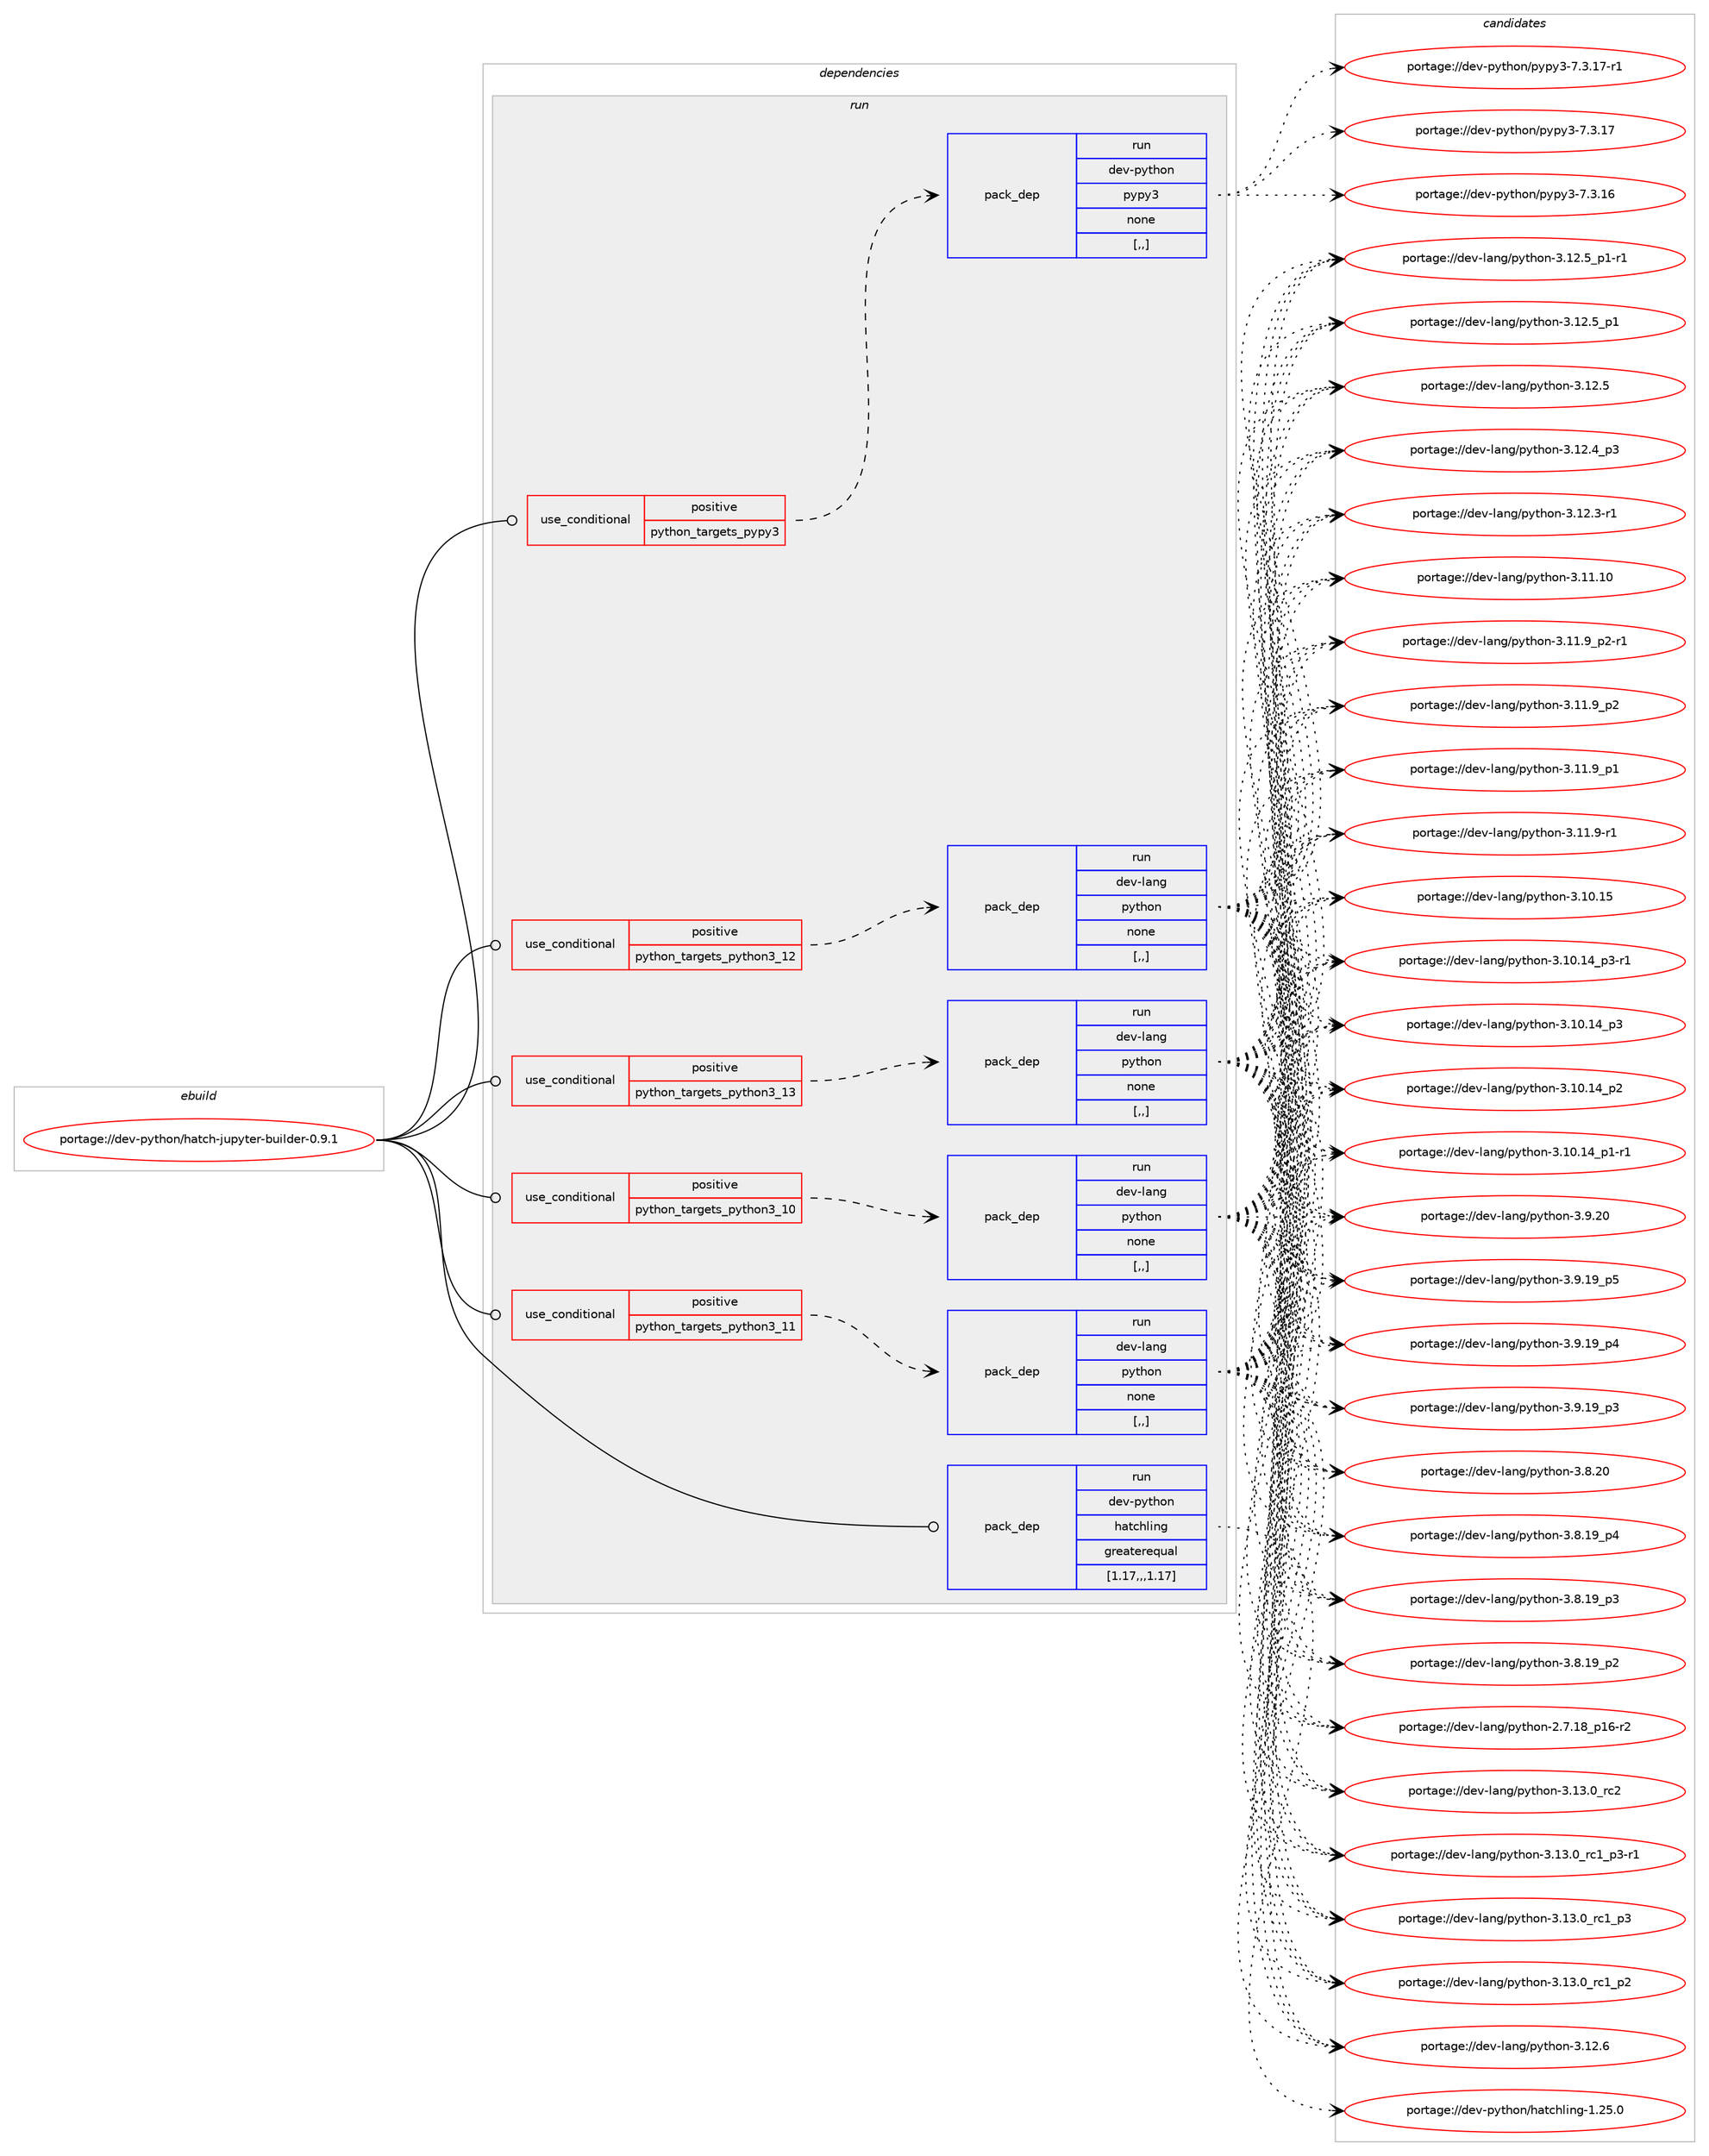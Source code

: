 digraph prolog {

# *************
# Graph options
# *************

newrank=true;
concentrate=true;
compound=true;
graph [rankdir=LR,fontname=Helvetica,fontsize=10,ranksep=1.5];#, ranksep=2.5, nodesep=0.2];
edge  [arrowhead=vee];
node  [fontname=Helvetica,fontsize=10];

# **********
# The ebuild
# **********

subgraph cluster_leftcol {
color=gray;
label=<<i>ebuild</i>>;
id [label="portage://dev-python/hatch-jupyter-builder-0.9.1", color=red, width=4, href="../dev-python/hatch-jupyter-builder-0.9.1.svg"];
}

# ****************
# The dependencies
# ****************

subgraph cluster_midcol {
color=gray;
label=<<i>dependencies</i>>;
subgraph cluster_compile {
fillcolor="#eeeeee";
style=filled;
label=<<i>compile</i>>;
}
subgraph cluster_compileandrun {
fillcolor="#eeeeee";
style=filled;
label=<<i>compile and run</i>>;
}
subgraph cluster_run {
fillcolor="#eeeeee";
style=filled;
label=<<i>run</i>>;
subgraph cond163577 {
dependency641851 [label=<<TABLE BORDER="0" CELLBORDER="1" CELLSPACING="0" CELLPADDING="4"><TR><TD ROWSPAN="3" CELLPADDING="10">use_conditional</TD></TR><TR><TD>positive</TD></TR><TR><TD>python_targets_pypy3</TD></TR></TABLE>>, shape=none, color=red];
subgraph pack473455 {
dependency641852 [label=<<TABLE BORDER="0" CELLBORDER="1" CELLSPACING="0" CELLPADDING="4" WIDTH="220"><TR><TD ROWSPAN="6" CELLPADDING="30">pack_dep</TD></TR><TR><TD WIDTH="110">run</TD></TR><TR><TD>dev-python</TD></TR><TR><TD>pypy3</TD></TR><TR><TD>none</TD></TR><TR><TD>[,,]</TD></TR></TABLE>>, shape=none, color=blue];
}
dependency641851:e -> dependency641852:w [weight=20,style="dashed",arrowhead="vee"];
}
id:e -> dependency641851:w [weight=20,style="solid",arrowhead="odot"];
subgraph cond163578 {
dependency641853 [label=<<TABLE BORDER="0" CELLBORDER="1" CELLSPACING="0" CELLPADDING="4"><TR><TD ROWSPAN="3" CELLPADDING="10">use_conditional</TD></TR><TR><TD>positive</TD></TR><TR><TD>python_targets_python3_10</TD></TR></TABLE>>, shape=none, color=red];
subgraph pack473456 {
dependency641854 [label=<<TABLE BORDER="0" CELLBORDER="1" CELLSPACING="0" CELLPADDING="4" WIDTH="220"><TR><TD ROWSPAN="6" CELLPADDING="30">pack_dep</TD></TR><TR><TD WIDTH="110">run</TD></TR><TR><TD>dev-lang</TD></TR><TR><TD>python</TD></TR><TR><TD>none</TD></TR><TR><TD>[,,]</TD></TR></TABLE>>, shape=none, color=blue];
}
dependency641853:e -> dependency641854:w [weight=20,style="dashed",arrowhead="vee"];
}
id:e -> dependency641853:w [weight=20,style="solid",arrowhead="odot"];
subgraph cond163579 {
dependency641855 [label=<<TABLE BORDER="0" CELLBORDER="1" CELLSPACING="0" CELLPADDING="4"><TR><TD ROWSPAN="3" CELLPADDING="10">use_conditional</TD></TR><TR><TD>positive</TD></TR><TR><TD>python_targets_python3_11</TD></TR></TABLE>>, shape=none, color=red];
subgraph pack473457 {
dependency641856 [label=<<TABLE BORDER="0" CELLBORDER="1" CELLSPACING="0" CELLPADDING="4" WIDTH="220"><TR><TD ROWSPAN="6" CELLPADDING="30">pack_dep</TD></TR><TR><TD WIDTH="110">run</TD></TR><TR><TD>dev-lang</TD></TR><TR><TD>python</TD></TR><TR><TD>none</TD></TR><TR><TD>[,,]</TD></TR></TABLE>>, shape=none, color=blue];
}
dependency641855:e -> dependency641856:w [weight=20,style="dashed",arrowhead="vee"];
}
id:e -> dependency641855:w [weight=20,style="solid",arrowhead="odot"];
subgraph cond163580 {
dependency641857 [label=<<TABLE BORDER="0" CELLBORDER="1" CELLSPACING="0" CELLPADDING="4"><TR><TD ROWSPAN="3" CELLPADDING="10">use_conditional</TD></TR><TR><TD>positive</TD></TR><TR><TD>python_targets_python3_12</TD></TR></TABLE>>, shape=none, color=red];
subgraph pack473458 {
dependency641858 [label=<<TABLE BORDER="0" CELLBORDER="1" CELLSPACING="0" CELLPADDING="4" WIDTH="220"><TR><TD ROWSPAN="6" CELLPADDING="30">pack_dep</TD></TR><TR><TD WIDTH="110">run</TD></TR><TR><TD>dev-lang</TD></TR><TR><TD>python</TD></TR><TR><TD>none</TD></TR><TR><TD>[,,]</TD></TR></TABLE>>, shape=none, color=blue];
}
dependency641857:e -> dependency641858:w [weight=20,style="dashed",arrowhead="vee"];
}
id:e -> dependency641857:w [weight=20,style="solid",arrowhead="odot"];
subgraph cond163581 {
dependency641859 [label=<<TABLE BORDER="0" CELLBORDER="1" CELLSPACING="0" CELLPADDING="4"><TR><TD ROWSPAN="3" CELLPADDING="10">use_conditional</TD></TR><TR><TD>positive</TD></TR><TR><TD>python_targets_python3_13</TD></TR></TABLE>>, shape=none, color=red];
subgraph pack473459 {
dependency641860 [label=<<TABLE BORDER="0" CELLBORDER="1" CELLSPACING="0" CELLPADDING="4" WIDTH="220"><TR><TD ROWSPAN="6" CELLPADDING="30">pack_dep</TD></TR><TR><TD WIDTH="110">run</TD></TR><TR><TD>dev-lang</TD></TR><TR><TD>python</TD></TR><TR><TD>none</TD></TR><TR><TD>[,,]</TD></TR></TABLE>>, shape=none, color=blue];
}
dependency641859:e -> dependency641860:w [weight=20,style="dashed",arrowhead="vee"];
}
id:e -> dependency641859:w [weight=20,style="solid",arrowhead="odot"];
subgraph pack473460 {
dependency641861 [label=<<TABLE BORDER="0" CELLBORDER="1" CELLSPACING="0" CELLPADDING="4" WIDTH="220"><TR><TD ROWSPAN="6" CELLPADDING="30">pack_dep</TD></TR><TR><TD WIDTH="110">run</TD></TR><TR><TD>dev-python</TD></TR><TR><TD>hatchling</TD></TR><TR><TD>greaterequal</TD></TR><TR><TD>[1.17,,,1.17]</TD></TR></TABLE>>, shape=none, color=blue];
}
id:e -> dependency641861:w [weight=20,style="solid",arrowhead="odot"];
}
}

# **************
# The candidates
# **************

subgraph cluster_choices {
rank=same;
color=gray;
label=<<i>candidates</i>>;

subgraph choice473455 {
color=black;
nodesep=1;
choice100101118451121211161041111104711212111212151455546514649554511449 [label="portage://dev-python/pypy3-7.3.17-r1", color=red, width=4,href="../dev-python/pypy3-7.3.17-r1.svg"];
choice10010111845112121116104111110471121211121215145554651464955 [label="portage://dev-python/pypy3-7.3.17", color=red, width=4,href="../dev-python/pypy3-7.3.17.svg"];
choice10010111845112121116104111110471121211121215145554651464954 [label="portage://dev-python/pypy3-7.3.16", color=red, width=4,href="../dev-python/pypy3-7.3.16.svg"];
dependency641852:e -> choice100101118451121211161041111104711212111212151455546514649554511449:w [style=dotted,weight="100"];
dependency641852:e -> choice10010111845112121116104111110471121211121215145554651464955:w [style=dotted,weight="100"];
dependency641852:e -> choice10010111845112121116104111110471121211121215145554651464954:w [style=dotted,weight="100"];
}
subgraph choice473456 {
color=black;
nodesep=1;
choice10010111845108971101034711212111610411111045514649514648951149950 [label="portage://dev-lang/python-3.13.0_rc2", color=red, width=4,href="../dev-lang/python-3.13.0_rc2.svg"];
choice1001011184510897110103471121211161041111104551464951464895114994995112514511449 [label="portage://dev-lang/python-3.13.0_rc1_p3-r1", color=red, width=4,href="../dev-lang/python-3.13.0_rc1_p3-r1.svg"];
choice100101118451089711010347112121116104111110455146495146489511499499511251 [label="portage://dev-lang/python-3.13.0_rc1_p3", color=red, width=4,href="../dev-lang/python-3.13.0_rc1_p3.svg"];
choice100101118451089711010347112121116104111110455146495146489511499499511250 [label="portage://dev-lang/python-3.13.0_rc1_p2", color=red, width=4,href="../dev-lang/python-3.13.0_rc1_p2.svg"];
choice10010111845108971101034711212111610411111045514649504654 [label="portage://dev-lang/python-3.12.6", color=red, width=4,href="../dev-lang/python-3.12.6.svg"];
choice1001011184510897110103471121211161041111104551464950465395112494511449 [label="portage://dev-lang/python-3.12.5_p1-r1", color=red, width=4,href="../dev-lang/python-3.12.5_p1-r1.svg"];
choice100101118451089711010347112121116104111110455146495046539511249 [label="portage://dev-lang/python-3.12.5_p1", color=red, width=4,href="../dev-lang/python-3.12.5_p1.svg"];
choice10010111845108971101034711212111610411111045514649504653 [label="portage://dev-lang/python-3.12.5", color=red, width=4,href="../dev-lang/python-3.12.5.svg"];
choice100101118451089711010347112121116104111110455146495046529511251 [label="portage://dev-lang/python-3.12.4_p3", color=red, width=4,href="../dev-lang/python-3.12.4_p3.svg"];
choice100101118451089711010347112121116104111110455146495046514511449 [label="portage://dev-lang/python-3.12.3-r1", color=red, width=4,href="../dev-lang/python-3.12.3-r1.svg"];
choice1001011184510897110103471121211161041111104551464949464948 [label="portage://dev-lang/python-3.11.10", color=red, width=4,href="../dev-lang/python-3.11.10.svg"];
choice1001011184510897110103471121211161041111104551464949465795112504511449 [label="portage://dev-lang/python-3.11.9_p2-r1", color=red, width=4,href="../dev-lang/python-3.11.9_p2-r1.svg"];
choice100101118451089711010347112121116104111110455146494946579511250 [label="portage://dev-lang/python-3.11.9_p2", color=red, width=4,href="../dev-lang/python-3.11.9_p2.svg"];
choice100101118451089711010347112121116104111110455146494946579511249 [label="portage://dev-lang/python-3.11.9_p1", color=red, width=4,href="../dev-lang/python-3.11.9_p1.svg"];
choice100101118451089711010347112121116104111110455146494946574511449 [label="portage://dev-lang/python-3.11.9-r1", color=red, width=4,href="../dev-lang/python-3.11.9-r1.svg"];
choice1001011184510897110103471121211161041111104551464948464953 [label="portage://dev-lang/python-3.10.15", color=red, width=4,href="../dev-lang/python-3.10.15.svg"];
choice100101118451089711010347112121116104111110455146494846495295112514511449 [label="portage://dev-lang/python-3.10.14_p3-r1", color=red, width=4,href="../dev-lang/python-3.10.14_p3-r1.svg"];
choice10010111845108971101034711212111610411111045514649484649529511251 [label="portage://dev-lang/python-3.10.14_p3", color=red, width=4,href="../dev-lang/python-3.10.14_p3.svg"];
choice10010111845108971101034711212111610411111045514649484649529511250 [label="portage://dev-lang/python-3.10.14_p2", color=red, width=4,href="../dev-lang/python-3.10.14_p2.svg"];
choice100101118451089711010347112121116104111110455146494846495295112494511449 [label="portage://dev-lang/python-3.10.14_p1-r1", color=red, width=4,href="../dev-lang/python-3.10.14_p1-r1.svg"];
choice10010111845108971101034711212111610411111045514657465048 [label="portage://dev-lang/python-3.9.20", color=red, width=4,href="../dev-lang/python-3.9.20.svg"];
choice100101118451089711010347112121116104111110455146574649579511253 [label="portage://dev-lang/python-3.9.19_p5", color=red, width=4,href="../dev-lang/python-3.9.19_p5.svg"];
choice100101118451089711010347112121116104111110455146574649579511252 [label="portage://dev-lang/python-3.9.19_p4", color=red, width=4,href="../dev-lang/python-3.9.19_p4.svg"];
choice100101118451089711010347112121116104111110455146574649579511251 [label="portage://dev-lang/python-3.9.19_p3", color=red, width=4,href="../dev-lang/python-3.9.19_p3.svg"];
choice10010111845108971101034711212111610411111045514656465048 [label="portage://dev-lang/python-3.8.20", color=red, width=4,href="../dev-lang/python-3.8.20.svg"];
choice100101118451089711010347112121116104111110455146564649579511252 [label="portage://dev-lang/python-3.8.19_p4", color=red, width=4,href="../dev-lang/python-3.8.19_p4.svg"];
choice100101118451089711010347112121116104111110455146564649579511251 [label="portage://dev-lang/python-3.8.19_p3", color=red, width=4,href="../dev-lang/python-3.8.19_p3.svg"];
choice100101118451089711010347112121116104111110455146564649579511250 [label="portage://dev-lang/python-3.8.19_p2", color=red, width=4,href="../dev-lang/python-3.8.19_p2.svg"];
choice100101118451089711010347112121116104111110455046554649569511249544511450 [label="portage://dev-lang/python-2.7.18_p16-r2", color=red, width=4,href="../dev-lang/python-2.7.18_p16-r2.svg"];
dependency641854:e -> choice10010111845108971101034711212111610411111045514649514648951149950:w [style=dotted,weight="100"];
dependency641854:e -> choice1001011184510897110103471121211161041111104551464951464895114994995112514511449:w [style=dotted,weight="100"];
dependency641854:e -> choice100101118451089711010347112121116104111110455146495146489511499499511251:w [style=dotted,weight="100"];
dependency641854:e -> choice100101118451089711010347112121116104111110455146495146489511499499511250:w [style=dotted,weight="100"];
dependency641854:e -> choice10010111845108971101034711212111610411111045514649504654:w [style=dotted,weight="100"];
dependency641854:e -> choice1001011184510897110103471121211161041111104551464950465395112494511449:w [style=dotted,weight="100"];
dependency641854:e -> choice100101118451089711010347112121116104111110455146495046539511249:w [style=dotted,weight="100"];
dependency641854:e -> choice10010111845108971101034711212111610411111045514649504653:w [style=dotted,weight="100"];
dependency641854:e -> choice100101118451089711010347112121116104111110455146495046529511251:w [style=dotted,weight="100"];
dependency641854:e -> choice100101118451089711010347112121116104111110455146495046514511449:w [style=dotted,weight="100"];
dependency641854:e -> choice1001011184510897110103471121211161041111104551464949464948:w [style=dotted,weight="100"];
dependency641854:e -> choice1001011184510897110103471121211161041111104551464949465795112504511449:w [style=dotted,weight="100"];
dependency641854:e -> choice100101118451089711010347112121116104111110455146494946579511250:w [style=dotted,weight="100"];
dependency641854:e -> choice100101118451089711010347112121116104111110455146494946579511249:w [style=dotted,weight="100"];
dependency641854:e -> choice100101118451089711010347112121116104111110455146494946574511449:w [style=dotted,weight="100"];
dependency641854:e -> choice1001011184510897110103471121211161041111104551464948464953:w [style=dotted,weight="100"];
dependency641854:e -> choice100101118451089711010347112121116104111110455146494846495295112514511449:w [style=dotted,weight="100"];
dependency641854:e -> choice10010111845108971101034711212111610411111045514649484649529511251:w [style=dotted,weight="100"];
dependency641854:e -> choice10010111845108971101034711212111610411111045514649484649529511250:w [style=dotted,weight="100"];
dependency641854:e -> choice100101118451089711010347112121116104111110455146494846495295112494511449:w [style=dotted,weight="100"];
dependency641854:e -> choice10010111845108971101034711212111610411111045514657465048:w [style=dotted,weight="100"];
dependency641854:e -> choice100101118451089711010347112121116104111110455146574649579511253:w [style=dotted,weight="100"];
dependency641854:e -> choice100101118451089711010347112121116104111110455146574649579511252:w [style=dotted,weight="100"];
dependency641854:e -> choice100101118451089711010347112121116104111110455146574649579511251:w [style=dotted,weight="100"];
dependency641854:e -> choice10010111845108971101034711212111610411111045514656465048:w [style=dotted,weight="100"];
dependency641854:e -> choice100101118451089711010347112121116104111110455146564649579511252:w [style=dotted,weight="100"];
dependency641854:e -> choice100101118451089711010347112121116104111110455146564649579511251:w [style=dotted,weight="100"];
dependency641854:e -> choice100101118451089711010347112121116104111110455146564649579511250:w [style=dotted,weight="100"];
dependency641854:e -> choice100101118451089711010347112121116104111110455046554649569511249544511450:w [style=dotted,weight="100"];
}
subgraph choice473457 {
color=black;
nodesep=1;
choice10010111845108971101034711212111610411111045514649514648951149950 [label="portage://dev-lang/python-3.13.0_rc2", color=red, width=4,href="../dev-lang/python-3.13.0_rc2.svg"];
choice1001011184510897110103471121211161041111104551464951464895114994995112514511449 [label="portage://dev-lang/python-3.13.0_rc1_p3-r1", color=red, width=4,href="../dev-lang/python-3.13.0_rc1_p3-r1.svg"];
choice100101118451089711010347112121116104111110455146495146489511499499511251 [label="portage://dev-lang/python-3.13.0_rc1_p3", color=red, width=4,href="../dev-lang/python-3.13.0_rc1_p3.svg"];
choice100101118451089711010347112121116104111110455146495146489511499499511250 [label="portage://dev-lang/python-3.13.0_rc1_p2", color=red, width=4,href="../dev-lang/python-3.13.0_rc1_p2.svg"];
choice10010111845108971101034711212111610411111045514649504654 [label="portage://dev-lang/python-3.12.6", color=red, width=4,href="../dev-lang/python-3.12.6.svg"];
choice1001011184510897110103471121211161041111104551464950465395112494511449 [label="portage://dev-lang/python-3.12.5_p1-r1", color=red, width=4,href="../dev-lang/python-3.12.5_p1-r1.svg"];
choice100101118451089711010347112121116104111110455146495046539511249 [label="portage://dev-lang/python-3.12.5_p1", color=red, width=4,href="../dev-lang/python-3.12.5_p1.svg"];
choice10010111845108971101034711212111610411111045514649504653 [label="portage://dev-lang/python-3.12.5", color=red, width=4,href="../dev-lang/python-3.12.5.svg"];
choice100101118451089711010347112121116104111110455146495046529511251 [label="portage://dev-lang/python-3.12.4_p3", color=red, width=4,href="../dev-lang/python-3.12.4_p3.svg"];
choice100101118451089711010347112121116104111110455146495046514511449 [label="portage://dev-lang/python-3.12.3-r1", color=red, width=4,href="../dev-lang/python-3.12.3-r1.svg"];
choice1001011184510897110103471121211161041111104551464949464948 [label="portage://dev-lang/python-3.11.10", color=red, width=4,href="../dev-lang/python-3.11.10.svg"];
choice1001011184510897110103471121211161041111104551464949465795112504511449 [label="portage://dev-lang/python-3.11.9_p2-r1", color=red, width=4,href="../dev-lang/python-3.11.9_p2-r1.svg"];
choice100101118451089711010347112121116104111110455146494946579511250 [label="portage://dev-lang/python-3.11.9_p2", color=red, width=4,href="../dev-lang/python-3.11.9_p2.svg"];
choice100101118451089711010347112121116104111110455146494946579511249 [label="portage://dev-lang/python-3.11.9_p1", color=red, width=4,href="../dev-lang/python-3.11.9_p1.svg"];
choice100101118451089711010347112121116104111110455146494946574511449 [label="portage://dev-lang/python-3.11.9-r1", color=red, width=4,href="../dev-lang/python-3.11.9-r1.svg"];
choice1001011184510897110103471121211161041111104551464948464953 [label="portage://dev-lang/python-3.10.15", color=red, width=4,href="../dev-lang/python-3.10.15.svg"];
choice100101118451089711010347112121116104111110455146494846495295112514511449 [label="portage://dev-lang/python-3.10.14_p3-r1", color=red, width=4,href="../dev-lang/python-3.10.14_p3-r1.svg"];
choice10010111845108971101034711212111610411111045514649484649529511251 [label="portage://dev-lang/python-3.10.14_p3", color=red, width=4,href="../dev-lang/python-3.10.14_p3.svg"];
choice10010111845108971101034711212111610411111045514649484649529511250 [label="portage://dev-lang/python-3.10.14_p2", color=red, width=4,href="../dev-lang/python-3.10.14_p2.svg"];
choice100101118451089711010347112121116104111110455146494846495295112494511449 [label="portage://dev-lang/python-3.10.14_p1-r1", color=red, width=4,href="../dev-lang/python-3.10.14_p1-r1.svg"];
choice10010111845108971101034711212111610411111045514657465048 [label="portage://dev-lang/python-3.9.20", color=red, width=4,href="../dev-lang/python-3.9.20.svg"];
choice100101118451089711010347112121116104111110455146574649579511253 [label="portage://dev-lang/python-3.9.19_p5", color=red, width=4,href="../dev-lang/python-3.9.19_p5.svg"];
choice100101118451089711010347112121116104111110455146574649579511252 [label="portage://dev-lang/python-3.9.19_p4", color=red, width=4,href="../dev-lang/python-3.9.19_p4.svg"];
choice100101118451089711010347112121116104111110455146574649579511251 [label="portage://dev-lang/python-3.9.19_p3", color=red, width=4,href="../dev-lang/python-3.9.19_p3.svg"];
choice10010111845108971101034711212111610411111045514656465048 [label="portage://dev-lang/python-3.8.20", color=red, width=4,href="../dev-lang/python-3.8.20.svg"];
choice100101118451089711010347112121116104111110455146564649579511252 [label="portage://dev-lang/python-3.8.19_p4", color=red, width=4,href="../dev-lang/python-3.8.19_p4.svg"];
choice100101118451089711010347112121116104111110455146564649579511251 [label="portage://dev-lang/python-3.8.19_p3", color=red, width=4,href="../dev-lang/python-3.8.19_p3.svg"];
choice100101118451089711010347112121116104111110455146564649579511250 [label="portage://dev-lang/python-3.8.19_p2", color=red, width=4,href="../dev-lang/python-3.8.19_p2.svg"];
choice100101118451089711010347112121116104111110455046554649569511249544511450 [label="portage://dev-lang/python-2.7.18_p16-r2", color=red, width=4,href="../dev-lang/python-2.7.18_p16-r2.svg"];
dependency641856:e -> choice10010111845108971101034711212111610411111045514649514648951149950:w [style=dotted,weight="100"];
dependency641856:e -> choice1001011184510897110103471121211161041111104551464951464895114994995112514511449:w [style=dotted,weight="100"];
dependency641856:e -> choice100101118451089711010347112121116104111110455146495146489511499499511251:w [style=dotted,weight="100"];
dependency641856:e -> choice100101118451089711010347112121116104111110455146495146489511499499511250:w [style=dotted,weight="100"];
dependency641856:e -> choice10010111845108971101034711212111610411111045514649504654:w [style=dotted,weight="100"];
dependency641856:e -> choice1001011184510897110103471121211161041111104551464950465395112494511449:w [style=dotted,weight="100"];
dependency641856:e -> choice100101118451089711010347112121116104111110455146495046539511249:w [style=dotted,weight="100"];
dependency641856:e -> choice10010111845108971101034711212111610411111045514649504653:w [style=dotted,weight="100"];
dependency641856:e -> choice100101118451089711010347112121116104111110455146495046529511251:w [style=dotted,weight="100"];
dependency641856:e -> choice100101118451089711010347112121116104111110455146495046514511449:w [style=dotted,weight="100"];
dependency641856:e -> choice1001011184510897110103471121211161041111104551464949464948:w [style=dotted,weight="100"];
dependency641856:e -> choice1001011184510897110103471121211161041111104551464949465795112504511449:w [style=dotted,weight="100"];
dependency641856:e -> choice100101118451089711010347112121116104111110455146494946579511250:w [style=dotted,weight="100"];
dependency641856:e -> choice100101118451089711010347112121116104111110455146494946579511249:w [style=dotted,weight="100"];
dependency641856:e -> choice100101118451089711010347112121116104111110455146494946574511449:w [style=dotted,weight="100"];
dependency641856:e -> choice1001011184510897110103471121211161041111104551464948464953:w [style=dotted,weight="100"];
dependency641856:e -> choice100101118451089711010347112121116104111110455146494846495295112514511449:w [style=dotted,weight="100"];
dependency641856:e -> choice10010111845108971101034711212111610411111045514649484649529511251:w [style=dotted,weight="100"];
dependency641856:e -> choice10010111845108971101034711212111610411111045514649484649529511250:w [style=dotted,weight="100"];
dependency641856:e -> choice100101118451089711010347112121116104111110455146494846495295112494511449:w [style=dotted,weight="100"];
dependency641856:e -> choice10010111845108971101034711212111610411111045514657465048:w [style=dotted,weight="100"];
dependency641856:e -> choice100101118451089711010347112121116104111110455146574649579511253:w [style=dotted,weight="100"];
dependency641856:e -> choice100101118451089711010347112121116104111110455146574649579511252:w [style=dotted,weight="100"];
dependency641856:e -> choice100101118451089711010347112121116104111110455146574649579511251:w [style=dotted,weight="100"];
dependency641856:e -> choice10010111845108971101034711212111610411111045514656465048:w [style=dotted,weight="100"];
dependency641856:e -> choice100101118451089711010347112121116104111110455146564649579511252:w [style=dotted,weight="100"];
dependency641856:e -> choice100101118451089711010347112121116104111110455146564649579511251:w [style=dotted,weight="100"];
dependency641856:e -> choice100101118451089711010347112121116104111110455146564649579511250:w [style=dotted,weight="100"];
dependency641856:e -> choice100101118451089711010347112121116104111110455046554649569511249544511450:w [style=dotted,weight="100"];
}
subgraph choice473458 {
color=black;
nodesep=1;
choice10010111845108971101034711212111610411111045514649514648951149950 [label="portage://dev-lang/python-3.13.0_rc2", color=red, width=4,href="../dev-lang/python-3.13.0_rc2.svg"];
choice1001011184510897110103471121211161041111104551464951464895114994995112514511449 [label="portage://dev-lang/python-3.13.0_rc1_p3-r1", color=red, width=4,href="../dev-lang/python-3.13.0_rc1_p3-r1.svg"];
choice100101118451089711010347112121116104111110455146495146489511499499511251 [label="portage://dev-lang/python-3.13.0_rc1_p3", color=red, width=4,href="../dev-lang/python-3.13.0_rc1_p3.svg"];
choice100101118451089711010347112121116104111110455146495146489511499499511250 [label="portage://dev-lang/python-3.13.0_rc1_p2", color=red, width=4,href="../dev-lang/python-3.13.0_rc1_p2.svg"];
choice10010111845108971101034711212111610411111045514649504654 [label="portage://dev-lang/python-3.12.6", color=red, width=4,href="../dev-lang/python-3.12.6.svg"];
choice1001011184510897110103471121211161041111104551464950465395112494511449 [label="portage://dev-lang/python-3.12.5_p1-r1", color=red, width=4,href="../dev-lang/python-3.12.5_p1-r1.svg"];
choice100101118451089711010347112121116104111110455146495046539511249 [label="portage://dev-lang/python-3.12.5_p1", color=red, width=4,href="../dev-lang/python-3.12.5_p1.svg"];
choice10010111845108971101034711212111610411111045514649504653 [label="portage://dev-lang/python-3.12.5", color=red, width=4,href="../dev-lang/python-3.12.5.svg"];
choice100101118451089711010347112121116104111110455146495046529511251 [label="portage://dev-lang/python-3.12.4_p3", color=red, width=4,href="../dev-lang/python-3.12.4_p3.svg"];
choice100101118451089711010347112121116104111110455146495046514511449 [label="portage://dev-lang/python-3.12.3-r1", color=red, width=4,href="../dev-lang/python-3.12.3-r1.svg"];
choice1001011184510897110103471121211161041111104551464949464948 [label="portage://dev-lang/python-3.11.10", color=red, width=4,href="../dev-lang/python-3.11.10.svg"];
choice1001011184510897110103471121211161041111104551464949465795112504511449 [label="portage://dev-lang/python-3.11.9_p2-r1", color=red, width=4,href="../dev-lang/python-3.11.9_p2-r1.svg"];
choice100101118451089711010347112121116104111110455146494946579511250 [label="portage://dev-lang/python-3.11.9_p2", color=red, width=4,href="../dev-lang/python-3.11.9_p2.svg"];
choice100101118451089711010347112121116104111110455146494946579511249 [label="portage://dev-lang/python-3.11.9_p1", color=red, width=4,href="../dev-lang/python-3.11.9_p1.svg"];
choice100101118451089711010347112121116104111110455146494946574511449 [label="portage://dev-lang/python-3.11.9-r1", color=red, width=4,href="../dev-lang/python-3.11.9-r1.svg"];
choice1001011184510897110103471121211161041111104551464948464953 [label="portage://dev-lang/python-3.10.15", color=red, width=4,href="../dev-lang/python-3.10.15.svg"];
choice100101118451089711010347112121116104111110455146494846495295112514511449 [label="portage://dev-lang/python-3.10.14_p3-r1", color=red, width=4,href="../dev-lang/python-3.10.14_p3-r1.svg"];
choice10010111845108971101034711212111610411111045514649484649529511251 [label="portage://dev-lang/python-3.10.14_p3", color=red, width=4,href="../dev-lang/python-3.10.14_p3.svg"];
choice10010111845108971101034711212111610411111045514649484649529511250 [label="portage://dev-lang/python-3.10.14_p2", color=red, width=4,href="../dev-lang/python-3.10.14_p2.svg"];
choice100101118451089711010347112121116104111110455146494846495295112494511449 [label="portage://dev-lang/python-3.10.14_p1-r1", color=red, width=4,href="../dev-lang/python-3.10.14_p1-r1.svg"];
choice10010111845108971101034711212111610411111045514657465048 [label="portage://dev-lang/python-3.9.20", color=red, width=4,href="../dev-lang/python-3.9.20.svg"];
choice100101118451089711010347112121116104111110455146574649579511253 [label="portage://dev-lang/python-3.9.19_p5", color=red, width=4,href="../dev-lang/python-3.9.19_p5.svg"];
choice100101118451089711010347112121116104111110455146574649579511252 [label="portage://dev-lang/python-3.9.19_p4", color=red, width=4,href="../dev-lang/python-3.9.19_p4.svg"];
choice100101118451089711010347112121116104111110455146574649579511251 [label="portage://dev-lang/python-3.9.19_p3", color=red, width=4,href="../dev-lang/python-3.9.19_p3.svg"];
choice10010111845108971101034711212111610411111045514656465048 [label="portage://dev-lang/python-3.8.20", color=red, width=4,href="../dev-lang/python-3.8.20.svg"];
choice100101118451089711010347112121116104111110455146564649579511252 [label="portage://dev-lang/python-3.8.19_p4", color=red, width=4,href="../dev-lang/python-3.8.19_p4.svg"];
choice100101118451089711010347112121116104111110455146564649579511251 [label="portage://dev-lang/python-3.8.19_p3", color=red, width=4,href="../dev-lang/python-3.8.19_p3.svg"];
choice100101118451089711010347112121116104111110455146564649579511250 [label="portage://dev-lang/python-3.8.19_p2", color=red, width=4,href="../dev-lang/python-3.8.19_p2.svg"];
choice100101118451089711010347112121116104111110455046554649569511249544511450 [label="portage://dev-lang/python-2.7.18_p16-r2", color=red, width=4,href="../dev-lang/python-2.7.18_p16-r2.svg"];
dependency641858:e -> choice10010111845108971101034711212111610411111045514649514648951149950:w [style=dotted,weight="100"];
dependency641858:e -> choice1001011184510897110103471121211161041111104551464951464895114994995112514511449:w [style=dotted,weight="100"];
dependency641858:e -> choice100101118451089711010347112121116104111110455146495146489511499499511251:w [style=dotted,weight="100"];
dependency641858:e -> choice100101118451089711010347112121116104111110455146495146489511499499511250:w [style=dotted,weight="100"];
dependency641858:e -> choice10010111845108971101034711212111610411111045514649504654:w [style=dotted,weight="100"];
dependency641858:e -> choice1001011184510897110103471121211161041111104551464950465395112494511449:w [style=dotted,weight="100"];
dependency641858:e -> choice100101118451089711010347112121116104111110455146495046539511249:w [style=dotted,weight="100"];
dependency641858:e -> choice10010111845108971101034711212111610411111045514649504653:w [style=dotted,weight="100"];
dependency641858:e -> choice100101118451089711010347112121116104111110455146495046529511251:w [style=dotted,weight="100"];
dependency641858:e -> choice100101118451089711010347112121116104111110455146495046514511449:w [style=dotted,weight="100"];
dependency641858:e -> choice1001011184510897110103471121211161041111104551464949464948:w [style=dotted,weight="100"];
dependency641858:e -> choice1001011184510897110103471121211161041111104551464949465795112504511449:w [style=dotted,weight="100"];
dependency641858:e -> choice100101118451089711010347112121116104111110455146494946579511250:w [style=dotted,weight="100"];
dependency641858:e -> choice100101118451089711010347112121116104111110455146494946579511249:w [style=dotted,weight="100"];
dependency641858:e -> choice100101118451089711010347112121116104111110455146494946574511449:w [style=dotted,weight="100"];
dependency641858:e -> choice1001011184510897110103471121211161041111104551464948464953:w [style=dotted,weight="100"];
dependency641858:e -> choice100101118451089711010347112121116104111110455146494846495295112514511449:w [style=dotted,weight="100"];
dependency641858:e -> choice10010111845108971101034711212111610411111045514649484649529511251:w [style=dotted,weight="100"];
dependency641858:e -> choice10010111845108971101034711212111610411111045514649484649529511250:w [style=dotted,weight="100"];
dependency641858:e -> choice100101118451089711010347112121116104111110455146494846495295112494511449:w [style=dotted,weight="100"];
dependency641858:e -> choice10010111845108971101034711212111610411111045514657465048:w [style=dotted,weight="100"];
dependency641858:e -> choice100101118451089711010347112121116104111110455146574649579511253:w [style=dotted,weight="100"];
dependency641858:e -> choice100101118451089711010347112121116104111110455146574649579511252:w [style=dotted,weight="100"];
dependency641858:e -> choice100101118451089711010347112121116104111110455146574649579511251:w [style=dotted,weight="100"];
dependency641858:e -> choice10010111845108971101034711212111610411111045514656465048:w [style=dotted,weight="100"];
dependency641858:e -> choice100101118451089711010347112121116104111110455146564649579511252:w [style=dotted,weight="100"];
dependency641858:e -> choice100101118451089711010347112121116104111110455146564649579511251:w [style=dotted,weight="100"];
dependency641858:e -> choice100101118451089711010347112121116104111110455146564649579511250:w [style=dotted,weight="100"];
dependency641858:e -> choice100101118451089711010347112121116104111110455046554649569511249544511450:w [style=dotted,weight="100"];
}
subgraph choice473459 {
color=black;
nodesep=1;
choice10010111845108971101034711212111610411111045514649514648951149950 [label="portage://dev-lang/python-3.13.0_rc2", color=red, width=4,href="../dev-lang/python-3.13.0_rc2.svg"];
choice1001011184510897110103471121211161041111104551464951464895114994995112514511449 [label="portage://dev-lang/python-3.13.0_rc1_p3-r1", color=red, width=4,href="../dev-lang/python-3.13.0_rc1_p3-r1.svg"];
choice100101118451089711010347112121116104111110455146495146489511499499511251 [label="portage://dev-lang/python-3.13.0_rc1_p3", color=red, width=4,href="../dev-lang/python-3.13.0_rc1_p3.svg"];
choice100101118451089711010347112121116104111110455146495146489511499499511250 [label="portage://dev-lang/python-3.13.0_rc1_p2", color=red, width=4,href="../dev-lang/python-3.13.0_rc1_p2.svg"];
choice10010111845108971101034711212111610411111045514649504654 [label="portage://dev-lang/python-3.12.6", color=red, width=4,href="../dev-lang/python-3.12.6.svg"];
choice1001011184510897110103471121211161041111104551464950465395112494511449 [label="portage://dev-lang/python-3.12.5_p1-r1", color=red, width=4,href="../dev-lang/python-3.12.5_p1-r1.svg"];
choice100101118451089711010347112121116104111110455146495046539511249 [label="portage://dev-lang/python-3.12.5_p1", color=red, width=4,href="../dev-lang/python-3.12.5_p1.svg"];
choice10010111845108971101034711212111610411111045514649504653 [label="portage://dev-lang/python-3.12.5", color=red, width=4,href="../dev-lang/python-3.12.5.svg"];
choice100101118451089711010347112121116104111110455146495046529511251 [label="portage://dev-lang/python-3.12.4_p3", color=red, width=4,href="../dev-lang/python-3.12.4_p3.svg"];
choice100101118451089711010347112121116104111110455146495046514511449 [label="portage://dev-lang/python-3.12.3-r1", color=red, width=4,href="../dev-lang/python-3.12.3-r1.svg"];
choice1001011184510897110103471121211161041111104551464949464948 [label="portage://dev-lang/python-3.11.10", color=red, width=4,href="../dev-lang/python-3.11.10.svg"];
choice1001011184510897110103471121211161041111104551464949465795112504511449 [label="portage://dev-lang/python-3.11.9_p2-r1", color=red, width=4,href="../dev-lang/python-3.11.9_p2-r1.svg"];
choice100101118451089711010347112121116104111110455146494946579511250 [label="portage://dev-lang/python-3.11.9_p2", color=red, width=4,href="../dev-lang/python-3.11.9_p2.svg"];
choice100101118451089711010347112121116104111110455146494946579511249 [label="portage://dev-lang/python-3.11.9_p1", color=red, width=4,href="../dev-lang/python-3.11.9_p1.svg"];
choice100101118451089711010347112121116104111110455146494946574511449 [label="portage://dev-lang/python-3.11.9-r1", color=red, width=4,href="../dev-lang/python-3.11.9-r1.svg"];
choice1001011184510897110103471121211161041111104551464948464953 [label="portage://dev-lang/python-3.10.15", color=red, width=4,href="../dev-lang/python-3.10.15.svg"];
choice100101118451089711010347112121116104111110455146494846495295112514511449 [label="portage://dev-lang/python-3.10.14_p3-r1", color=red, width=4,href="../dev-lang/python-3.10.14_p3-r1.svg"];
choice10010111845108971101034711212111610411111045514649484649529511251 [label="portage://dev-lang/python-3.10.14_p3", color=red, width=4,href="../dev-lang/python-3.10.14_p3.svg"];
choice10010111845108971101034711212111610411111045514649484649529511250 [label="portage://dev-lang/python-3.10.14_p2", color=red, width=4,href="../dev-lang/python-3.10.14_p2.svg"];
choice100101118451089711010347112121116104111110455146494846495295112494511449 [label="portage://dev-lang/python-3.10.14_p1-r1", color=red, width=4,href="../dev-lang/python-3.10.14_p1-r1.svg"];
choice10010111845108971101034711212111610411111045514657465048 [label="portage://dev-lang/python-3.9.20", color=red, width=4,href="../dev-lang/python-3.9.20.svg"];
choice100101118451089711010347112121116104111110455146574649579511253 [label="portage://dev-lang/python-3.9.19_p5", color=red, width=4,href="../dev-lang/python-3.9.19_p5.svg"];
choice100101118451089711010347112121116104111110455146574649579511252 [label="portage://dev-lang/python-3.9.19_p4", color=red, width=4,href="../dev-lang/python-3.9.19_p4.svg"];
choice100101118451089711010347112121116104111110455146574649579511251 [label="portage://dev-lang/python-3.9.19_p3", color=red, width=4,href="../dev-lang/python-3.9.19_p3.svg"];
choice10010111845108971101034711212111610411111045514656465048 [label="portage://dev-lang/python-3.8.20", color=red, width=4,href="../dev-lang/python-3.8.20.svg"];
choice100101118451089711010347112121116104111110455146564649579511252 [label="portage://dev-lang/python-3.8.19_p4", color=red, width=4,href="../dev-lang/python-3.8.19_p4.svg"];
choice100101118451089711010347112121116104111110455146564649579511251 [label="portage://dev-lang/python-3.8.19_p3", color=red, width=4,href="../dev-lang/python-3.8.19_p3.svg"];
choice100101118451089711010347112121116104111110455146564649579511250 [label="portage://dev-lang/python-3.8.19_p2", color=red, width=4,href="../dev-lang/python-3.8.19_p2.svg"];
choice100101118451089711010347112121116104111110455046554649569511249544511450 [label="portage://dev-lang/python-2.7.18_p16-r2", color=red, width=4,href="../dev-lang/python-2.7.18_p16-r2.svg"];
dependency641860:e -> choice10010111845108971101034711212111610411111045514649514648951149950:w [style=dotted,weight="100"];
dependency641860:e -> choice1001011184510897110103471121211161041111104551464951464895114994995112514511449:w [style=dotted,weight="100"];
dependency641860:e -> choice100101118451089711010347112121116104111110455146495146489511499499511251:w [style=dotted,weight="100"];
dependency641860:e -> choice100101118451089711010347112121116104111110455146495146489511499499511250:w [style=dotted,weight="100"];
dependency641860:e -> choice10010111845108971101034711212111610411111045514649504654:w [style=dotted,weight="100"];
dependency641860:e -> choice1001011184510897110103471121211161041111104551464950465395112494511449:w [style=dotted,weight="100"];
dependency641860:e -> choice100101118451089711010347112121116104111110455146495046539511249:w [style=dotted,weight="100"];
dependency641860:e -> choice10010111845108971101034711212111610411111045514649504653:w [style=dotted,weight="100"];
dependency641860:e -> choice100101118451089711010347112121116104111110455146495046529511251:w [style=dotted,weight="100"];
dependency641860:e -> choice100101118451089711010347112121116104111110455146495046514511449:w [style=dotted,weight="100"];
dependency641860:e -> choice1001011184510897110103471121211161041111104551464949464948:w [style=dotted,weight="100"];
dependency641860:e -> choice1001011184510897110103471121211161041111104551464949465795112504511449:w [style=dotted,weight="100"];
dependency641860:e -> choice100101118451089711010347112121116104111110455146494946579511250:w [style=dotted,weight="100"];
dependency641860:e -> choice100101118451089711010347112121116104111110455146494946579511249:w [style=dotted,weight="100"];
dependency641860:e -> choice100101118451089711010347112121116104111110455146494946574511449:w [style=dotted,weight="100"];
dependency641860:e -> choice1001011184510897110103471121211161041111104551464948464953:w [style=dotted,weight="100"];
dependency641860:e -> choice100101118451089711010347112121116104111110455146494846495295112514511449:w [style=dotted,weight="100"];
dependency641860:e -> choice10010111845108971101034711212111610411111045514649484649529511251:w [style=dotted,weight="100"];
dependency641860:e -> choice10010111845108971101034711212111610411111045514649484649529511250:w [style=dotted,weight="100"];
dependency641860:e -> choice100101118451089711010347112121116104111110455146494846495295112494511449:w [style=dotted,weight="100"];
dependency641860:e -> choice10010111845108971101034711212111610411111045514657465048:w [style=dotted,weight="100"];
dependency641860:e -> choice100101118451089711010347112121116104111110455146574649579511253:w [style=dotted,weight="100"];
dependency641860:e -> choice100101118451089711010347112121116104111110455146574649579511252:w [style=dotted,weight="100"];
dependency641860:e -> choice100101118451089711010347112121116104111110455146574649579511251:w [style=dotted,weight="100"];
dependency641860:e -> choice10010111845108971101034711212111610411111045514656465048:w [style=dotted,weight="100"];
dependency641860:e -> choice100101118451089711010347112121116104111110455146564649579511252:w [style=dotted,weight="100"];
dependency641860:e -> choice100101118451089711010347112121116104111110455146564649579511251:w [style=dotted,weight="100"];
dependency641860:e -> choice100101118451089711010347112121116104111110455146564649579511250:w [style=dotted,weight="100"];
dependency641860:e -> choice100101118451089711010347112121116104111110455046554649569511249544511450:w [style=dotted,weight="100"];
}
subgraph choice473460 {
color=black;
nodesep=1;
choice1001011184511212111610411111047104971169910410810511010345494650534648 [label="portage://dev-python/hatchling-1.25.0", color=red, width=4,href="../dev-python/hatchling-1.25.0.svg"];
dependency641861:e -> choice1001011184511212111610411111047104971169910410810511010345494650534648:w [style=dotted,weight="100"];
}
}

}
